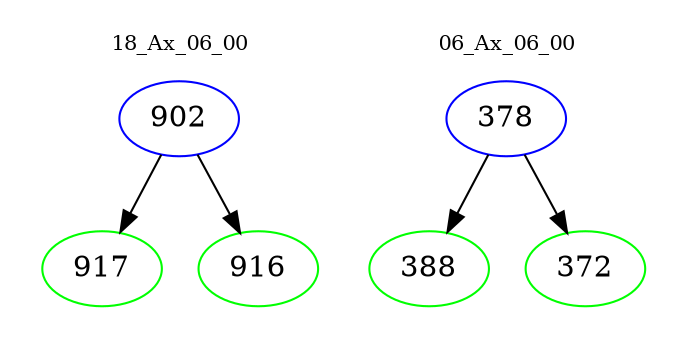 digraph{
subgraph cluster_0 {
color = white
label = "18_Ax_06_00";
fontsize=10;
T0_902 [label="902", color="blue"]
T0_902 -> T0_917 [color="black"]
T0_917 [label="917", color="green"]
T0_902 -> T0_916 [color="black"]
T0_916 [label="916", color="green"]
}
subgraph cluster_1 {
color = white
label = "06_Ax_06_00";
fontsize=10;
T1_378 [label="378", color="blue"]
T1_378 -> T1_388 [color="black"]
T1_388 [label="388", color="green"]
T1_378 -> T1_372 [color="black"]
T1_372 [label="372", color="green"]
}
}
